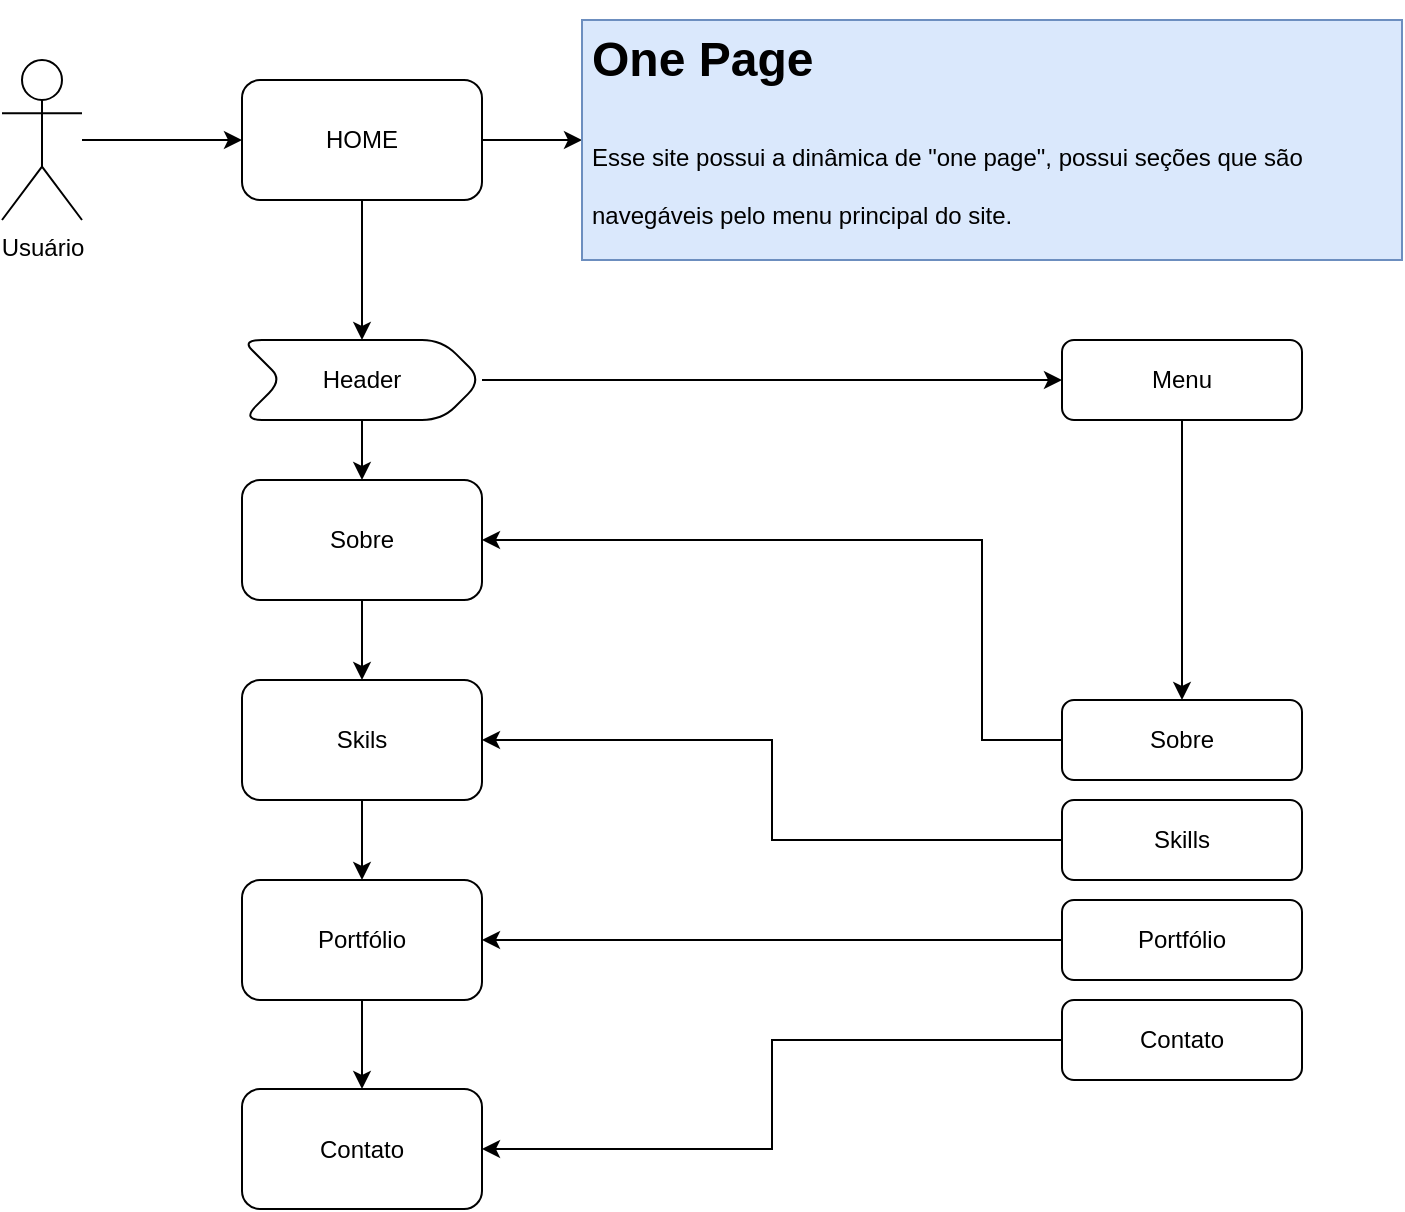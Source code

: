 <mxfile version="13.7.1" type="github">
  <diagram id="LvztO2mjmJwx9FV7N6l9" name="Page-1">
    <mxGraphModel dx="868" dy="450" grid="1" gridSize="10" guides="1" tooltips="1" connect="1" arrows="1" fold="1" page="1" pageScale="1" pageWidth="827" pageHeight="1169" math="0" shadow="0">
      <root>
        <mxCell id="0" />
        <mxCell id="1" parent="0" />
        <mxCell id="q_vgm2Y0gYOVun20q5jM-4" value="" style="edgeStyle=orthogonalEdgeStyle;rounded=0;orthogonalLoop=1;jettySize=auto;html=1;" edge="1" parent="1" source="q_vgm2Y0gYOVun20q5jM-1" target="q_vgm2Y0gYOVun20q5jM-3">
          <mxGeometry relative="1" as="geometry" />
        </mxCell>
        <mxCell id="q_vgm2Y0gYOVun20q5jM-1" value="Usuário" style="shape=umlActor;verticalLabelPosition=bottom;verticalAlign=top;html=1;outlineConnect=0;" vertex="1" parent="1">
          <mxGeometry x="40" y="40" width="40" height="80" as="geometry" />
        </mxCell>
        <mxCell id="q_vgm2Y0gYOVun20q5jM-6" value="" style="edgeStyle=orthogonalEdgeStyle;rounded=0;orthogonalLoop=1;jettySize=auto;html=1;" edge="1" parent="1" source="q_vgm2Y0gYOVun20q5jM-3" target="q_vgm2Y0gYOVun20q5jM-5">
          <mxGeometry relative="1" as="geometry" />
        </mxCell>
        <mxCell id="q_vgm2Y0gYOVun20q5jM-21" value="" style="edgeStyle=orthogonalEdgeStyle;rounded=0;orthogonalLoop=1;jettySize=auto;html=1;" edge="1" parent="1" source="q_vgm2Y0gYOVun20q5jM-3" target="q_vgm2Y0gYOVun20q5jM-20">
          <mxGeometry relative="1" as="geometry" />
        </mxCell>
        <mxCell id="q_vgm2Y0gYOVun20q5jM-3" value="HOME" style="rounded=1;whiteSpace=wrap;html=1;" vertex="1" parent="1">
          <mxGeometry x="160" y="50" width="120" height="60" as="geometry" />
        </mxCell>
        <mxCell id="q_vgm2Y0gYOVun20q5jM-12" value="" style="edgeStyle=orthogonalEdgeStyle;rounded=0;orthogonalLoop=1;jettySize=auto;html=1;" edge="1" parent="1" source="q_vgm2Y0gYOVun20q5jM-5" target="q_vgm2Y0gYOVun20q5jM-11">
          <mxGeometry relative="1" as="geometry" />
        </mxCell>
        <mxCell id="q_vgm2Y0gYOVun20q5jM-27" value="" style="edgeStyle=orthogonalEdgeStyle;rounded=0;orthogonalLoop=1;jettySize=auto;html=1;" edge="1" parent="1" source="q_vgm2Y0gYOVun20q5jM-5" target="q_vgm2Y0gYOVun20q5jM-26">
          <mxGeometry relative="1" as="geometry" />
        </mxCell>
        <mxCell id="q_vgm2Y0gYOVun20q5jM-5" value="Header" style="shape=step;perimeter=stepPerimeter;whiteSpace=wrap;html=1;fixedSize=1;rounded=1;" vertex="1" parent="1">
          <mxGeometry x="160" y="180" width="120" height="40" as="geometry" />
        </mxCell>
        <mxCell id="q_vgm2Y0gYOVun20q5jM-50" style="edgeStyle=orthogonalEdgeStyle;rounded=0;orthogonalLoop=1;jettySize=auto;html=1;exitX=0.5;exitY=1;exitDx=0;exitDy=0;entryX=0.5;entryY=0;entryDx=0;entryDy=0;" edge="1" parent="1" source="q_vgm2Y0gYOVun20q5jM-11" target="q_vgm2Y0gYOVun20q5jM-15">
          <mxGeometry relative="1" as="geometry" />
        </mxCell>
        <mxCell id="q_vgm2Y0gYOVun20q5jM-11" value="Menu" style="whiteSpace=wrap;html=1;rounded=1;" vertex="1" parent="1">
          <mxGeometry x="570" y="180" width="120" height="40" as="geometry" />
        </mxCell>
        <mxCell id="q_vgm2Y0gYOVun20q5jM-51" style="edgeStyle=orthogonalEdgeStyle;rounded=0;orthogonalLoop=1;jettySize=auto;html=1;exitX=0;exitY=0.5;exitDx=0;exitDy=0;entryX=1;entryY=0.5;entryDx=0;entryDy=0;" edge="1" parent="1" source="q_vgm2Y0gYOVun20q5jM-15" target="q_vgm2Y0gYOVun20q5jM-26">
          <mxGeometry relative="1" as="geometry">
            <Array as="points">
              <mxPoint x="530" y="380" />
              <mxPoint x="530" y="280" />
            </Array>
          </mxGeometry>
        </mxCell>
        <mxCell id="q_vgm2Y0gYOVun20q5jM-15" value="Sobre" style="whiteSpace=wrap;html=1;rounded=1;" vertex="1" parent="1">
          <mxGeometry x="570" y="360" width="120" height="40" as="geometry" />
        </mxCell>
        <mxCell id="q_vgm2Y0gYOVun20q5jM-52" style="edgeStyle=orthogonalEdgeStyle;rounded=0;orthogonalLoop=1;jettySize=auto;html=1;exitX=0;exitY=0.5;exitDx=0;exitDy=0;entryX=1;entryY=0.5;entryDx=0;entryDy=0;" edge="1" parent="1" source="q_vgm2Y0gYOVun20q5jM-17" target="q_vgm2Y0gYOVun20q5jM-28">
          <mxGeometry relative="1" as="geometry">
            <mxPoint x="330" y="370" as="targetPoint" />
          </mxGeometry>
        </mxCell>
        <mxCell id="q_vgm2Y0gYOVun20q5jM-17" value="Skills" style="whiteSpace=wrap;html=1;rounded=1;" vertex="1" parent="1">
          <mxGeometry x="570" y="410" width="120" height="40" as="geometry" />
        </mxCell>
        <mxCell id="q_vgm2Y0gYOVun20q5jM-53" style="edgeStyle=orthogonalEdgeStyle;rounded=0;orthogonalLoop=1;jettySize=auto;html=1;exitX=0;exitY=0.5;exitDx=0;exitDy=0;entryX=1;entryY=0.5;entryDx=0;entryDy=0;" edge="1" parent="1" source="q_vgm2Y0gYOVun20q5jM-18" target="q_vgm2Y0gYOVun20q5jM-30">
          <mxGeometry relative="1" as="geometry" />
        </mxCell>
        <mxCell id="q_vgm2Y0gYOVun20q5jM-18" value="Portfólio" style="whiteSpace=wrap;html=1;rounded=1;" vertex="1" parent="1">
          <mxGeometry x="570" y="460" width="120" height="40" as="geometry" />
        </mxCell>
        <mxCell id="q_vgm2Y0gYOVun20q5jM-54" style="edgeStyle=orthogonalEdgeStyle;rounded=0;orthogonalLoop=1;jettySize=auto;html=1;exitX=0;exitY=0.5;exitDx=0;exitDy=0;entryX=1;entryY=0.5;entryDx=0;entryDy=0;" edge="1" parent="1" source="q_vgm2Y0gYOVun20q5jM-19" target="q_vgm2Y0gYOVun20q5jM-32">
          <mxGeometry relative="1" as="geometry" />
        </mxCell>
        <mxCell id="q_vgm2Y0gYOVun20q5jM-19" value="Contato" style="whiteSpace=wrap;html=1;rounded=1;" vertex="1" parent="1">
          <mxGeometry x="570" y="510" width="120" height="40" as="geometry" />
        </mxCell>
        <mxCell id="q_vgm2Y0gYOVun20q5jM-20" value="&lt;p style=&quot;line-height: 40%&quot;&gt;&lt;/p&gt;&lt;h1&gt;&lt;span&gt;One Page&lt;/span&gt;&lt;/h1&gt;&lt;h1&gt;&lt;span style=&quot;font-size: 12px ; font-weight: normal ; line-height: 40%&quot;&gt;Esse site possui a dinâmica de &quot;one page&quot;, possui seções que são navegáveis pelo menu principal do site.&lt;/span&gt;&lt;br&gt;&lt;/h1&gt;&lt;p&gt;&lt;/p&gt;" style="text;html=1;strokeColor=#6c8ebf;fillColor=#dae8fc;spacing=5;spacingTop=-20;whiteSpace=wrap;overflow=hidden;rounded=0;" vertex="1" parent="1">
          <mxGeometry x="330" y="20" width="410" height="120" as="geometry" />
        </mxCell>
        <mxCell id="q_vgm2Y0gYOVun20q5jM-29" value="" style="edgeStyle=orthogonalEdgeStyle;rounded=0;orthogonalLoop=1;jettySize=auto;html=1;" edge="1" parent="1" source="q_vgm2Y0gYOVun20q5jM-26" target="q_vgm2Y0gYOVun20q5jM-28">
          <mxGeometry relative="1" as="geometry" />
        </mxCell>
        <mxCell id="q_vgm2Y0gYOVun20q5jM-26" value="Sobre" style="whiteSpace=wrap;html=1;rounded=1;" vertex="1" parent="1">
          <mxGeometry x="160" y="250" width="120" height="60" as="geometry" />
        </mxCell>
        <mxCell id="q_vgm2Y0gYOVun20q5jM-31" value="" style="edgeStyle=orthogonalEdgeStyle;rounded=0;orthogonalLoop=1;jettySize=auto;html=1;" edge="1" parent="1" source="q_vgm2Y0gYOVun20q5jM-28" target="q_vgm2Y0gYOVun20q5jM-30">
          <mxGeometry relative="1" as="geometry" />
        </mxCell>
        <mxCell id="q_vgm2Y0gYOVun20q5jM-28" value="Skils" style="whiteSpace=wrap;html=1;rounded=1;" vertex="1" parent="1">
          <mxGeometry x="160" y="350" width="120" height="60" as="geometry" />
        </mxCell>
        <mxCell id="q_vgm2Y0gYOVun20q5jM-33" value="" style="edgeStyle=orthogonalEdgeStyle;rounded=0;orthogonalLoop=1;jettySize=auto;html=1;" edge="1" parent="1" source="q_vgm2Y0gYOVun20q5jM-30" target="q_vgm2Y0gYOVun20q5jM-32">
          <mxGeometry relative="1" as="geometry" />
        </mxCell>
        <mxCell id="q_vgm2Y0gYOVun20q5jM-30" value="Portfólio" style="whiteSpace=wrap;html=1;rounded=1;" vertex="1" parent="1">
          <mxGeometry x="160" y="450" width="120" height="60" as="geometry" />
        </mxCell>
        <mxCell id="q_vgm2Y0gYOVun20q5jM-32" value="Contato" style="whiteSpace=wrap;html=1;rounded=1;" vertex="1" parent="1">
          <mxGeometry x="160" y="554.5" width="120" height="60" as="geometry" />
        </mxCell>
      </root>
    </mxGraphModel>
  </diagram>
</mxfile>
